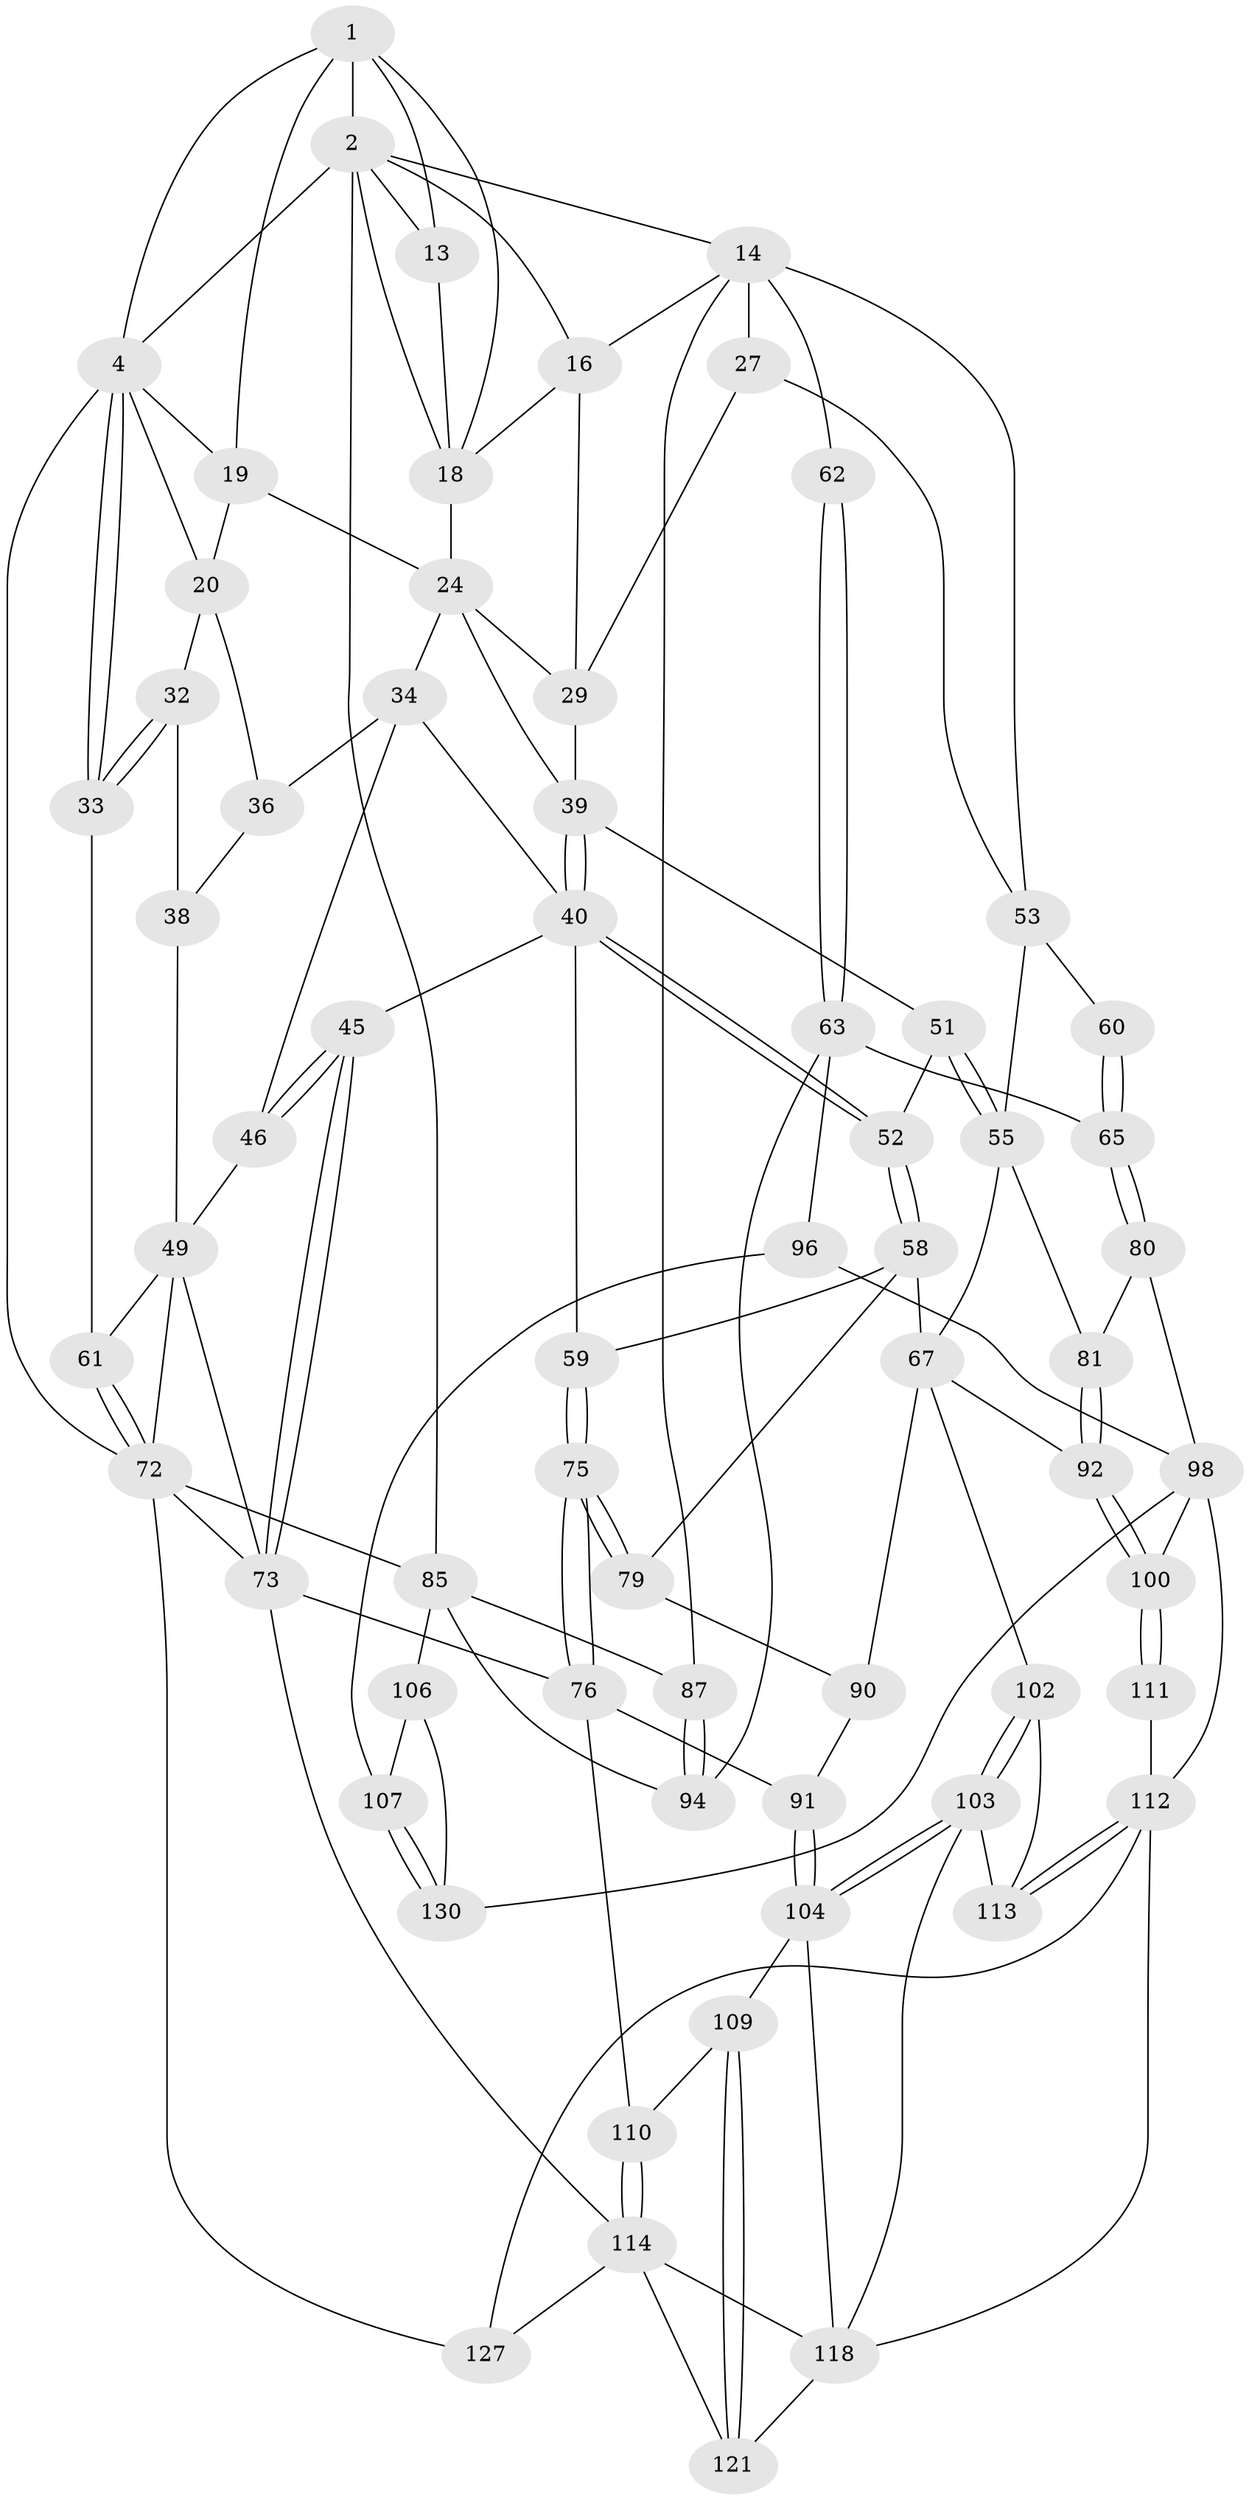 // original degree distribution, {3: 0.023076923076923078, 4: 0.2076923076923077, 6: 0.2076923076923077, 5: 0.5615384615384615}
// Generated by graph-tools (version 1.1) at 2025/17/03/09/25 04:17:21]
// undirected, 65 vertices, 147 edges
graph export_dot {
graph [start="1"]
  node [color=gray90,style=filled];
  1 [pos="+0.5303027795688087+0",super="+7"];
  2 [pos="+0.7581349189007329+0",super="+3+11"];
  4 [pos="+0+0",super="+5"];
  13 [pos="+0.5829198618711682+0.10026589492973371"];
  14 [pos="+1+0",super="+15+47"];
  16 [pos="+0.8216666226900109+0.18001227290044233",super="+17"];
  18 [pos="+0.6814465270877833+0.21108613073249752",super="+21"];
  19 [pos="+0.20789406306293987+0.1647306971291371",super="+23"];
  20 [pos="+0.19996850971845848+0.16712219322085867",super="+31"];
  24 [pos="+0.45819946812311807+0.21258664315107215",super="+25"];
  27 [pos="+0.879059837106327+0.3189889203998864",super="+28"];
  29 [pos="+0.6974353820249859+0.2960316525500458",super="+30"];
  32 [pos="+0+0.21188061440697967"];
  33 [pos="+0+0.1954794533446533"];
  34 [pos="+0.27646489974650323+0.32584713666731147",super="+35"];
  36 [pos="+0.16648949959122883+0.2324119667668314",super="+37"];
  38 [pos="+0.08117829623292028+0.3714792503415585"];
  39 [pos="+0.421343732776905+0.3200628517427119",super="+42"];
  40 [pos="+0.40681927216266484+0.3977962263563406",super="+41"];
  45 [pos="+0.23786971785928354+0.48359325229637157"];
  46 [pos="+0.20709579147747625+0.4692521387236101"];
  49 [pos="+0.1013570327295426+0.494709294878623",super="+50+71"];
  51 [pos="+0.48984169558114776+0.4820386338200179"];
  52 [pos="+0.4509274992488101+0.46127056107300873"];
  53 [pos="+0.7131213806064226+0.37342126678767734",super="+57+54"];
  55 [pos="+0.5105936059793044+0.5164710966046997",super="+66"];
  58 [pos="+0.33372550091237624+0.5418274759328043",super="+69"];
  59 [pos="+0.27769657604364434+0.5078804272938304"];
  60 [pos="+0.6990234503421078+0.6469515280374479"];
  61 [pos="+0+0.37953358285327266"];
  62 [pos="+0.8471264135502893+0.6162399431889888"];
  63 [pos="+0.8378534235479564+0.6327722453654118",super="+95+64"];
  65 [pos="+0.7017228763714336+0.6553172468894456"];
  67 [pos="+0.4627985762107099+0.6333299422500456",super="+68+89"];
  72 [pos="+0+0.5543867597061807",super="+82"];
  73 [pos="+0.1406370136275856+0.6963204224847586",super="+78"];
  75 [pos="+0.22861040358565646+0.717449452164286"];
  76 [pos="+0.2275154082043693+0.7190438836203229",super="+77"];
  79 [pos="+0.2925122530979043+0.6583111850124033",super="+88"];
  80 [pos="+0.701296054159141+0.6557427446225914"];
  81 [pos="+0.6423877398115743+0.6620415026039795"];
  85 [pos="+1+1",super="+86"];
  87 [pos="+1+0.7246609576901032"];
  90 [pos="+0.37840831015914744+0.7488148416015354"];
  91 [pos="+0.3545695876475192+0.7558918553274606"];
  92 [pos="+0.5371679331740224+0.767594637819178"];
  94 [pos="+0.9240240933026324+0.7446698059142411"];
  96 [pos="+0.8075059061920217+0.8468862822303046",super="+97"];
  98 [pos="+0.7391175659938857+0.868425950656064",super="+99+128"];
  100 [pos="+0.660342971904351+0.8573102138010118"];
  102 [pos="+0.47475575907676854+0.7984850410265241"];
  103 [pos="+0.3941860863675419+0.8701921969070692",super="+117"];
  104 [pos="+0.3518193023375357+0.8245409660279978",super="+108"];
  106 [pos="+0.9212671524509751+0.8904829547873994",super="+126"];
  107 [pos="+0.821968939063295+0.890620129010303"];
  109 [pos="+0.29115137535846336+0.8817997616799161"];
  110 [pos="+0.1937951351632458+0.730463822727332"];
  111 [pos="+0.6246104216932894+0.8995529298864274"];
  112 [pos="+0.568490638383275+0.9134160282944737",super="+122"];
  113 [pos="+0.4848521563761828+0.8385860198307901",super="+119"];
  114 [pos="+0.18894838493941063+0.8910124782535068",super="+115"];
  118 [pos="+0.3850050014914059+0.8957075364548613",super="+120"];
  121 [pos="+0.29105862135846805+0.8826793801763131"];
  127 [pos="+0.22432808590638637+1"];
  130 [pos="+0.9595685111331653+1"];
  1 -- 2;
  1 -- 18;
  1 -- 13;
  1 -- 4;
  1 -- 19;
  2 -- 4;
  2 -- 85;
  2 -- 14;
  2 -- 16;
  2 -- 18;
  2 -- 13;
  4 -- 33;
  4 -- 33;
  4 -- 19;
  4 -- 20;
  4 -- 72;
  13 -- 18;
  14 -- 16;
  14 -- 27 [weight=2];
  14 -- 53;
  14 -- 87;
  14 -- 62 [weight=2];
  16 -- 18;
  16 -- 29;
  18 -- 24;
  19 -- 20;
  19 -- 24;
  20 -- 32;
  20 -- 36;
  24 -- 29;
  24 -- 34;
  24 -- 39;
  27 -- 29;
  27 -- 53;
  29 -- 39;
  32 -- 33;
  32 -- 33;
  32 -- 38;
  33 -- 61;
  34 -- 36 [weight=2];
  34 -- 46;
  34 -- 40;
  36 -- 38;
  38 -- 49;
  39 -- 40;
  39 -- 40;
  39 -- 51;
  40 -- 52;
  40 -- 52;
  40 -- 59;
  40 -- 45;
  45 -- 46;
  45 -- 46;
  45 -- 73;
  45 -- 73;
  46 -- 49;
  49 -- 61;
  49 -- 72 [weight=2];
  49 -- 73;
  51 -- 52;
  51 -- 55;
  51 -- 55;
  52 -- 58;
  52 -- 58;
  53 -- 60 [weight=2];
  53 -- 55;
  55 -- 81;
  55 -- 67;
  58 -- 59;
  58 -- 79;
  58 -- 67;
  59 -- 75;
  59 -- 75;
  60 -- 65;
  60 -- 65;
  61 -- 72;
  61 -- 72;
  62 -- 63;
  62 -- 63;
  63 -- 96 [weight=2];
  63 -- 94;
  63 -- 65;
  65 -- 80;
  65 -- 80;
  67 -- 90;
  67 -- 92;
  67 -- 102;
  72 -- 85;
  72 -- 127;
  72 -- 73;
  73 -- 76;
  73 -- 114;
  75 -- 76;
  75 -- 76;
  75 -- 79;
  75 -- 79;
  76 -- 91;
  76 -- 110;
  79 -- 90;
  80 -- 81;
  80 -- 98;
  81 -- 92;
  81 -- 92;
  85 -- 106 [weight=2];
  85 -- 94;
  85 -- 87;
  87 -- 94;
  87 -- 94;
  90 -- 91;
  91 -- 104;
  91 -- 104;
  92 -- 100;
  92 -- 100;
  96 -- 98;
  96 -- 107;
  98 -- 100;
  98 -- 112;
  98 -- 130;
  100 -- 111;
  100 -- 111;
  102 -- 103;
  102 -- 103;
  102 -- 113;
  103 -- 104;
  103 -- 104;
  103 -- 118;
  103 -- 113;
  104 -- 109;
  104 -- 118;
  106 -- 107;
  106 -- 130;
  107 -- 130;
  107 -- 130;
  109 -- 110;
  109 -- 121;
  109 -- 121;
  110 -- 114;
  110 -- 114;
  111 -- 112 [weight=2];
  112 -- 113 [weight=2];
  112 -- 113;
  112 -- 118;
  112 -- 127;
  114 -- 121;
  114 -- 118;
  114 -- 127;
  118 -- 121;
}
